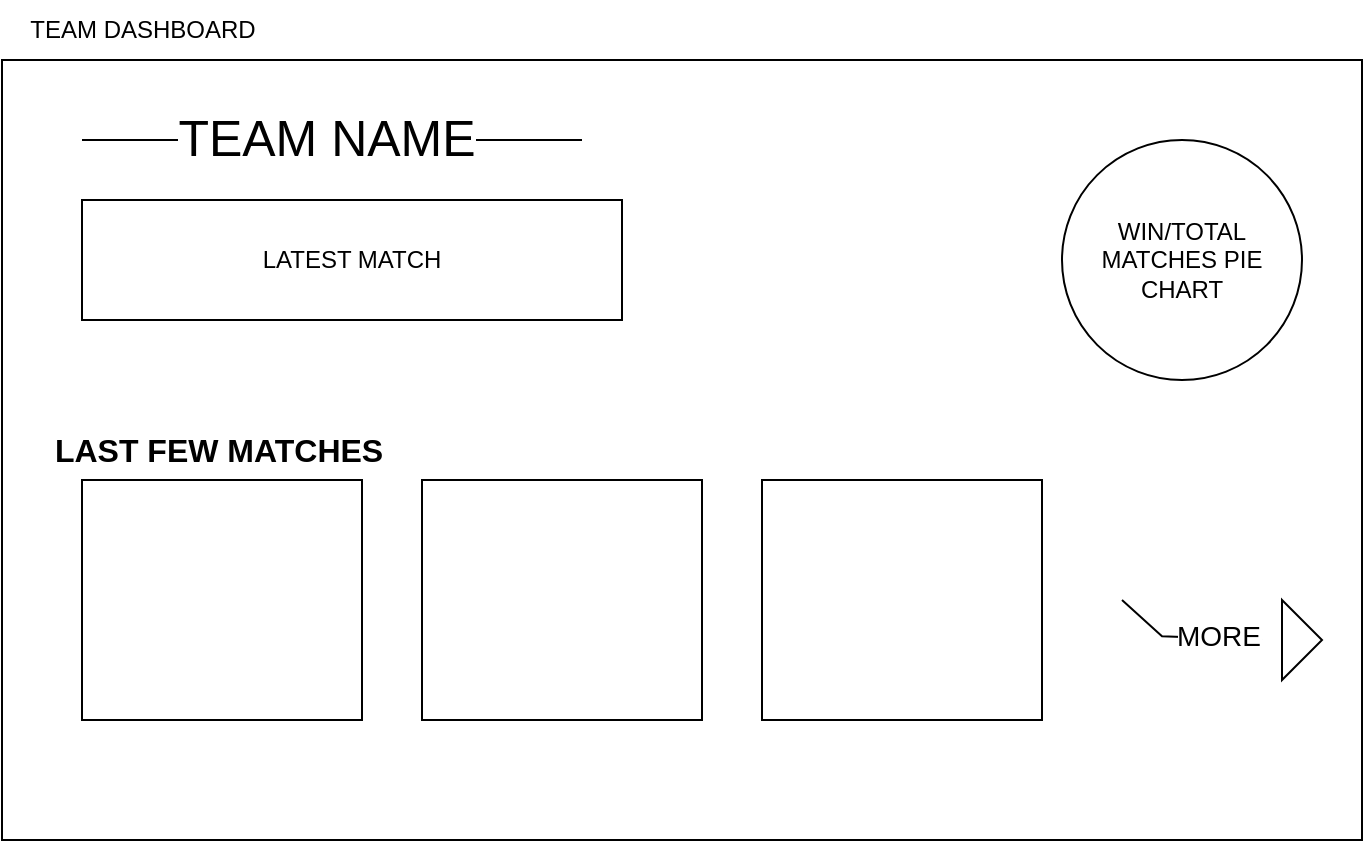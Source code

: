 <mxfile version="27.2.0">
  <diagram name="Page-1" id="ckZhCHkz_OswaYyGe-G6">
    <mxGraphModel dx="872" dy="431" grid="1" gridSize="10" guides="1" tooltips="1" connect="1" arrows="1" fold="1" page="1" pageScale="1" pageWidth="850" pageHeight="1100" math="0" shadow="0">
      <root>
        <mxCell id="0" />
        <mxCell id="1" parent="0" />
        <mxCell id="5bGGQAV5520wHcCI5uB3-2" value="&amp;nbsp; &amp;nbsp; &amp;nbsp;&amp;nbsp;&lt;b&gt;&lt;font style=&quot;font-size: 16px;&quot;&gt;&amp;nbsp;LAST FEW MATCHES&lt;/font&gt;&lt;/b&gt;&amp;nbsp;" style="rounded=0;whiteSpace=wrap;html=1;align=left;" vertex="1" parent="1">
          <mxGeometry x="110" y="40" width="680" height="390" as="geometry" />
        </mxCell>
        <mxCell id="5bGGQAV5520wHcCI5uB3-3" value="TEAM DASHBOARD" style="text;html=1;align=center;verticalAlign=middle;resizable=0;points=[];autosize=1;strokeColor=none;fillColor=none;" vertex="1" parent="1">
          <mxGeometry x="110" y="10" width="140" height="30" as="geometry" />
        </mxCell>
        <mxCell id="5bGGQAV5520wHcCI5uB3-5" value="LATEST MATCH" style="rounded=0;whiteSpace=wrap;html=1;" vertex="1" parent="1">
          <mxGeometry x="150" y="110" width="270" height="60" as="geometry" />
        </mxCell>
        <mxCell id="5bGGQAV5520wHcCI5uB3-6" value="WIN/TOTAL MATCHES PIE CHART" style="ellipse;whiteSpace=wrap;html=1;aspect=fixed;" vertex="1" parent="1">
          <mxGeometry x="640" y="80" width="120" height="120" as="geometry" />
        </mxCell>
        <mxCell id="5bGGQAV5520wHcCI5uB3-8" value="" style="rounded=0;whiteSpace=wrap;html=1;" vertex="1" parent="1">
          <mxGeometry x="150" y="250" width="140" height="120" as="geometry" />
        </mxCell>
        <mxCell id="5bGGQAV5520wHcCI5uB3-10" value="" style="rounded=0;whiteSpace=wrap;html=1;" vertex="1" parent="1">
          <mxGeometry x="320" y="250" width="140" height="120" as="geometry" />
        </mxCell>
        <mxCell id="5bGGQAV5520wHcCI5uB3-11" value="" style="rounded=0;whiteSpace=wrap;html=1;" vertex="1" parent="1">
          <mxGeometry x="490" y="250" width="140" height="120" as="geometry" />
        </mxCell>
        <mxCell id="5bGGQAV5520wHcCI5uB3-16" value="" style="triangle;whiteSpace=wrap;html=1;" vertex="1" parent="1">
          <mxGeometry x="750" y="310" width="20" height="40" as="geometry" />
        </mxCell>
        <mxCell id="5bGGQAV5520wHcCI5uB3-22" value="" style="endArrow=none;html=1;rounded=0;" edge="1" parent="1">
          <mxGeometry width="50" height="50" relative="1" as="geometry">
            <mxPoint x="150" y="80" as="sourcePoint" />
            <mxPoint x="180" y="80" as="targetPoint" />
            <Array as="points">
              <mxPoint x="400" y="80" />
              <mxPoint x="150" y="80" />
            </Array>
          </mxGeometry>
        </mxCell>
        <mxCell id="5bGGQAV5520wHcCI5uB3-23" value="&lt;font style=&quot;font-size: 25px;&quot;&gt;TEAM NAME&lt;/font&gt;" style="edgeLabel;html=1;align=center;verticalAlign=middle;resizable=0;points=[];" vertex="1" connectable="0" parent="5bGGQAV5520wHcCI5uB3-22">
          <mxGeometry x="0.426" y="-2" relative="1" as="geometry">
            <mxPoint as="offset" />
          </mxGeometry>
        </mxCell>
        <mxCell id="5bGGQAV5520wHcCI5uB3-28" value="" style="endArrow=none;html=1;rounded=0;" edge="1" parent="1">
          <mxGeometry width="50" height="50" relative="1" as="geometry">
            <mxPoint x="740" y="330" as="sourcePoint" />
            <mxPoint x="670" y="310" as="targetPoint" />
            <Array as="points">
              <mxPoint x="690" y="328.13" />
              <mxPoint x="670" y="310" />
            </Array>
          </mxGeometry>
        </mxCell>
        <mxCell id="5bGGQAV5520wHcCI5uB3-29" value="&lt;font style=&quot;font-size: 14px;&quot;&gt;MORE&lt;/font&gt;" style="edgeLabel;html=1;align=center;verticalAlign=middle;resizable=0;points=[];" vertex="1" connectable="0" parent="5bGGQAV5520wHcCI5uB3-28">
          <mxGeometry x="-0.427" y="-1" relative="1" as="geometry">
            <mxPoint as="offset" />
          </mxGeometry>
        </mxCell>
      </root>
    </mxGraphModel>
  </diagram>
</mxfile>
